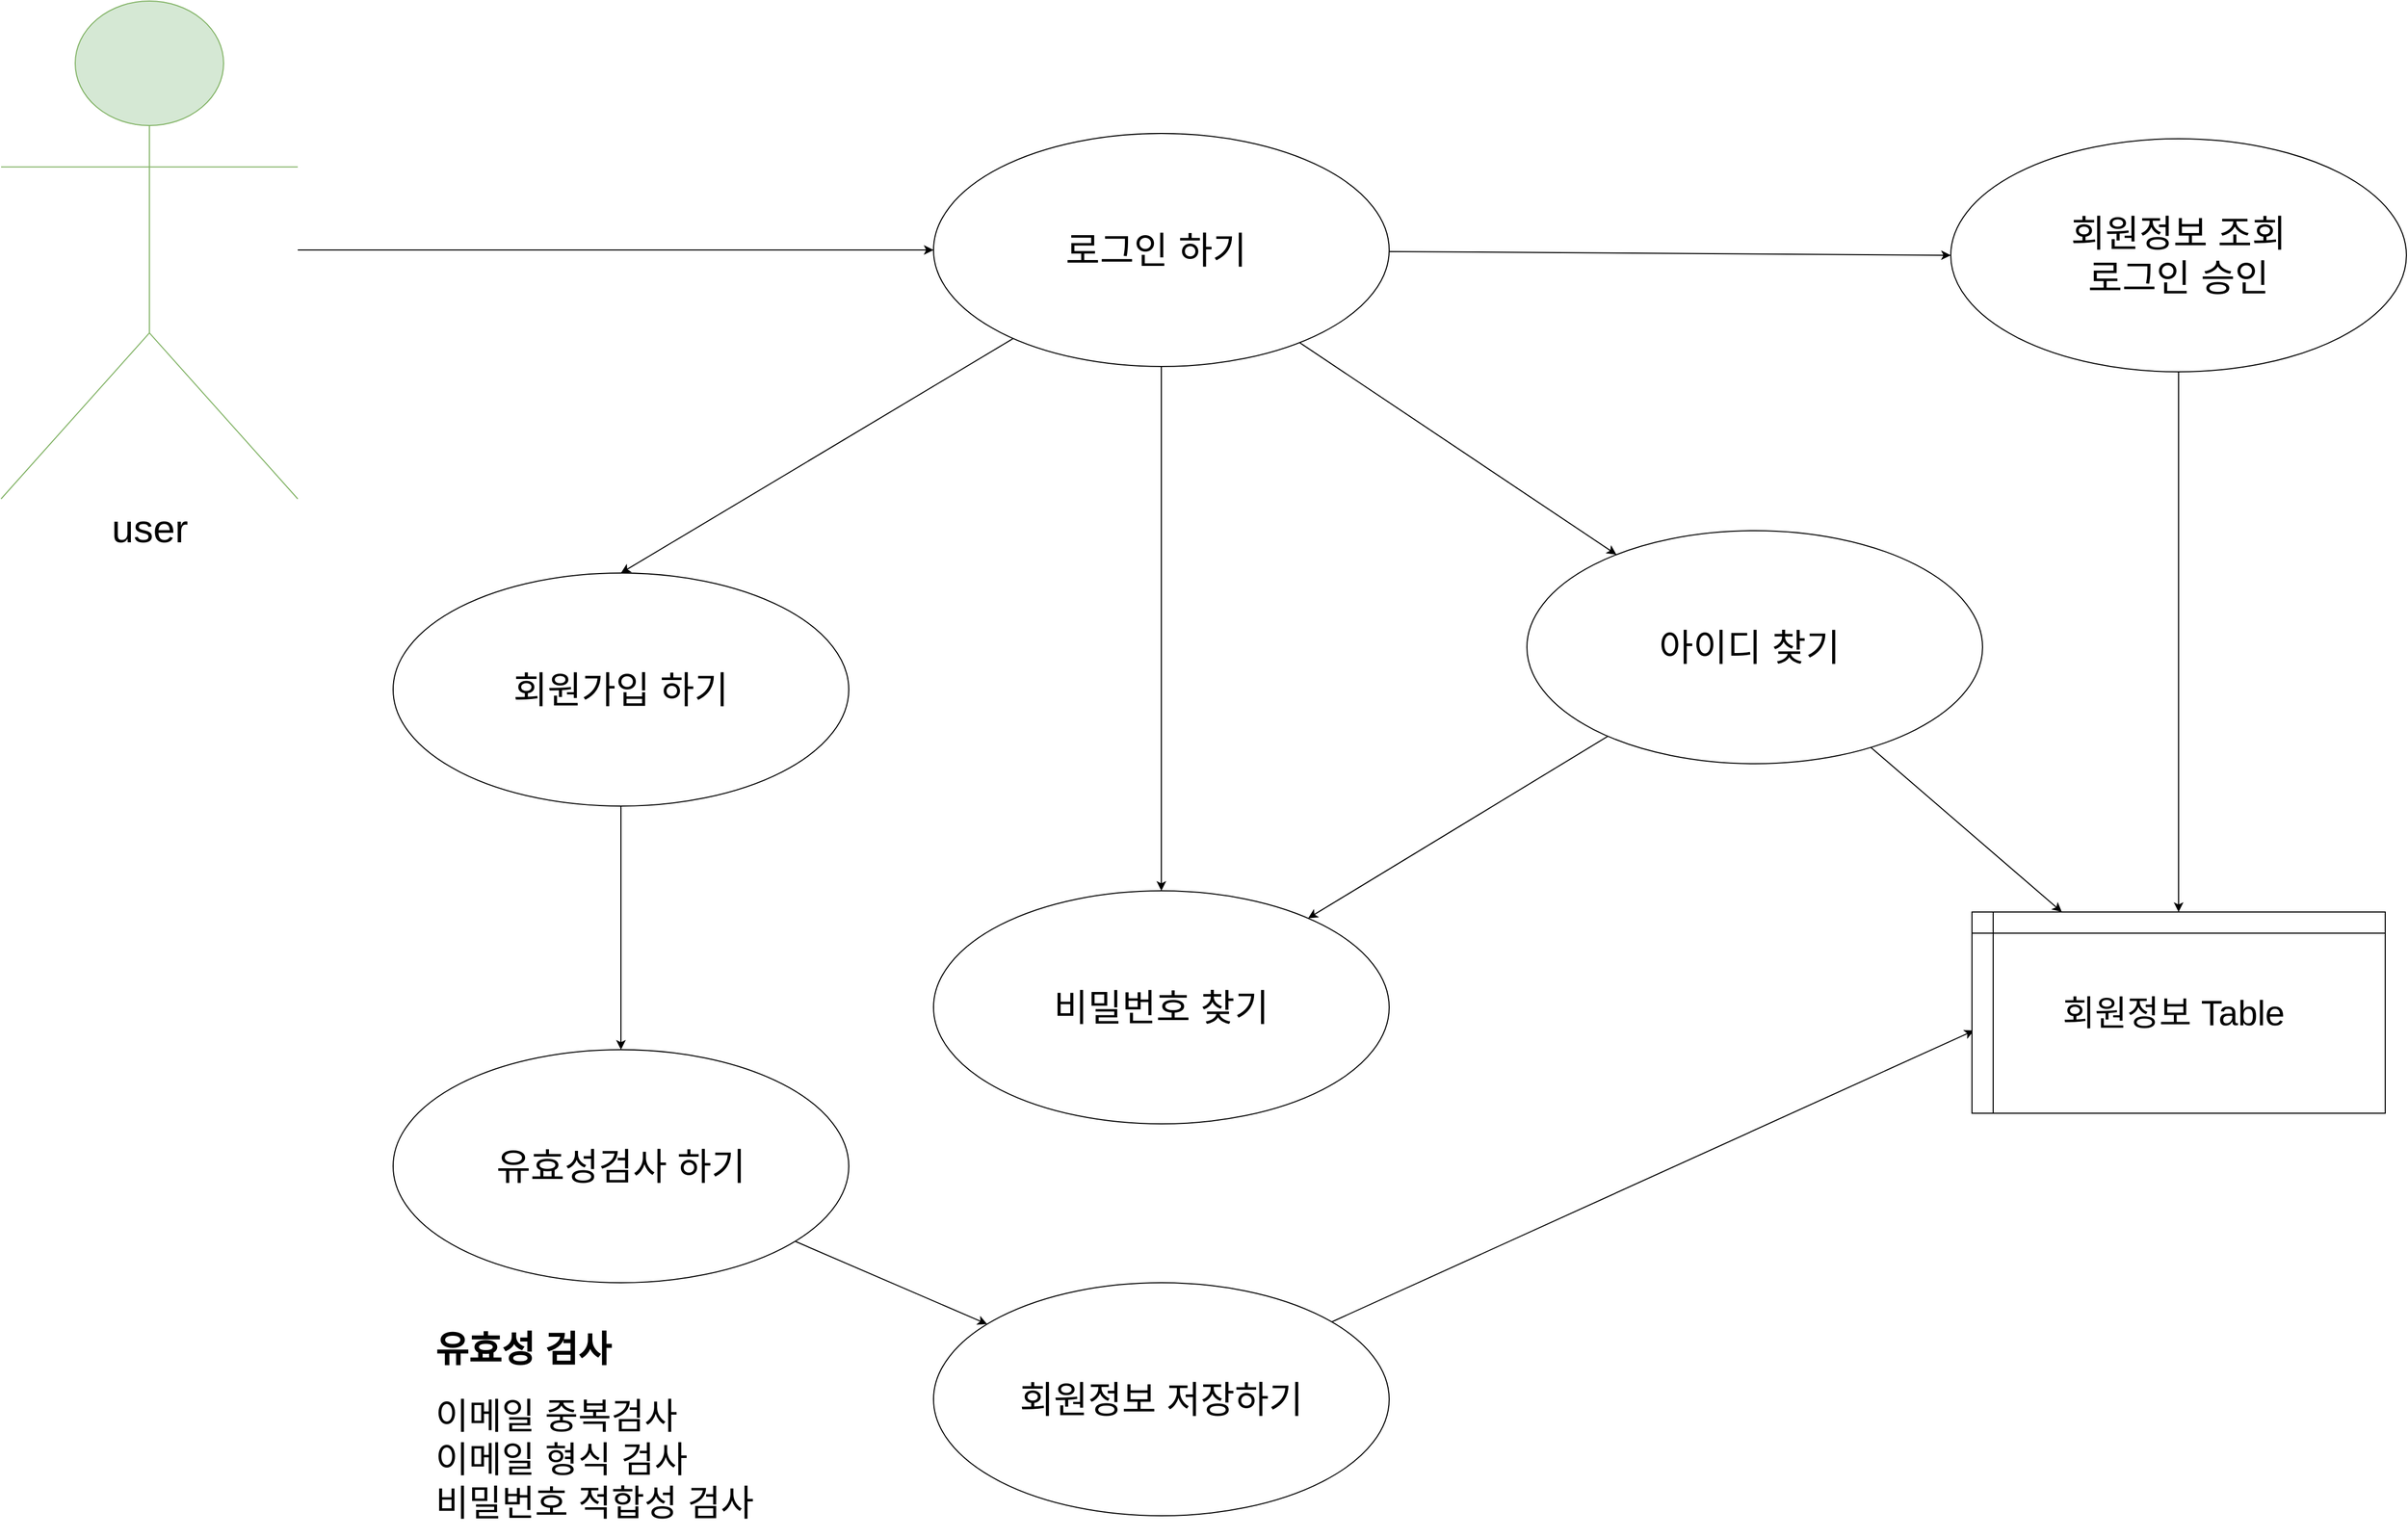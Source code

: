 <mxfile version="21.3.5" type="device">
  <diagram name="페이지-1" id="u04Fi7n9D_amgBK0dXfo">
    <mxGraphModel dx="2868" dy="1512" grid="1" gridSize="10" guides="1" tooltips="1" connect="1" arrows="1" fold="1" page="1" pageScale="1" pageWidth="4681" pageHeight="3300" math="0" shadow="0">
      <root>
        <mxCell id="0" />
        <mxCell id="1" parent="0" />
        <mxCell id="AmVM3wQ6yCeUiGvBXNtz-12" style="edgeStyle=orthogonalEdgeStyle;rounded=0;orthogonalLoop=1;jettySize=auto;html=1;" edge="1" parent="1" source="AmVM3wQ6yCeUiGvBXNtz-1" target="AmVM3wQ6yCeUiGvBXNtz-11">
          <mxGeometry relative="1" as="geometry" />
        </mxCell>
        <mxCell id="AmVM3wQ6yCeUiGvBXNtz-1" value="user&lt;br style=&quot;font-size: 37px;&quot;&gt;" style="shape=umlActor;verticalLabelPosition=bottom;verticalAlign=top;html=1;outlineConnect=0;fontSize=37;fillColor=#d5e8d4;strokeColor=#82b366;" vertex="1" parent="1">
          <mxGeometry x="120" y="40" width="280" height="470" as="geometry" />
        </mxCell>
        <mxCell id="AmVM3wQ6yCeUiGvBXNtz-17" style="rounded=0;orthogonalLoop=1;jettySize=auto;html=1;entryX=0.5;entryY=0;entryDx=0;entryDy=0;" edge="1" parent="1" source="AmVM3wQ6yCeUiGvBXNtz-11" target="AmVM3wQ6yCeUiGvBXNtz-13">
          <mxGeometry relative="1" as="geometry" />
        </mxCell>
        <mxCell id="AmVM3wQ6yCeUiGvBXNtz-19" style="rounded=0;orthogonalLoop=1;jettySize=auto;html=1;" edge="1" parent="1" source="AmVM3wQ6yCeUiGvBXNtz-11" target="AmVM3wQ6yCeUiGvBXNtz-15">
          <mxGeometry relative="1" as="geometry" />
        </mxCell>
        <mxCell id="AmVM3wQ6yCeUiGvBXNtz-21" style="rounded=0;orthogonalLoop=1;jettySize=auto;html=1;" edge="1" parent="1" source="AmVM3wQ6yCeUiGvBXNtz-11" target="AmVM3wQ6yCeUiGvBXNtz-16">
          <mxGeometry relative="1" as="geometry" />
        </mxCell>
        <mxCell id="AmVM3wQ6yCeUiGvBXNtz-32" style="edgeStyle=none;shape=connector;rounded=0;orthogonalLoop=1;jettySize=auto;html=1;labelBackgroundColor=default;strokeColor=default;fontFamily=Helvetica;fontSize=11;fontColor=default;endArrow=classic;entryX=0;entryY=0.5;entryDx=0;entryDy=0;" edge="1" parent="1" source="AmVM3wQ6yCeUiGvBXNtz-11" target="AmVM3wQ6yCeUiGvBXNtz-31">
          <mxGeometry relative="1" as="geometry">
            <mxPoint x="1660" y="275" as="targetPoint" />
          </mxGeometry>
        </mxCell>
        <mxCell id="AmVM3wQ6yCeUiGvBXNtz-11" value="로그인 하기&amp;nbsp;" style="ellipse;whiteSpace=wrap;html=1;fontSize=35;" vertex="1" parent="1">
          <mxGeometry x="1000" y="165" width="430" height="220" as="geometry" />
        </mxCell>
        <mxCell id="AmVM3wQ6yCeUiGvBXNtz-26" style="edgeStyle=none;shape=connector;rounded=0;orthogonalLoop=1;jettySize=auto;html=1;labelBackgroundColor=default;strokeColor=default;fontFamily=Helvetica;fontSize=11;fontColor=default;endArrow=classic;" edge="1" parent="1" source="AmVM3wQ6yCeUiGvBXNtz-13" target="AmVM3wQ6yCeUiGvBXNtz-22">
          <mxGeometry relative="1" as="geometry" />
        </mxCell>
        <mxCell id="AmVM3wQ6yCeUiGvBXNtz-13" value="회원가입 하기" style="ellipse;whiteSpace=wrap;html=1;fontSize=35;" vertex="1" parent="1">
          <mxGeometry x="490" y="580" width="430" height="220" as="geometry" />
        </mxCell>
        <mxCell id="AmVM3wQ6yCeUiGvBXNtz-20" style="rounded=0;orthogonalLoop=1;jettySize=auto;html=1;" edge="1" parent="1" source="AmVM3wQ6yCeUiGvBXNtz-15" target="AmVM3wQ6yCeUiGvBXNtz-16">
          <mxGeometry relative="1" as="geometry" />
        </mxCell>
        <mxCell id="AmVM3wQ6yCeUiGvBXNtz-34" style="edgeStyle=none;shape=connector;rounded=0;orthogonalLoop=1;jettySize=auto;html=1;labelBackgroundColor=default;strokeColor=default;fontFamily=Helvetica;fontSize=11;fontColor=default;endArrow=classic;" edge="1" parent="1" source="AmVM3wQ6yCeUiGvBXNtz-15" target="AmVM3wQ6yCeUiGvBXNtz-28">
          <mxGeometry relative="1" as="geometry" />
        </mxCell>
        <mxCell id="AmVM3wQ6yCeUiGvBXNtz-15" value="아이디 찾기&amp;nbsp;" style="ellipse;whiteSpace=wrap;html=1;fontSize=35;" vertex="1" parent="1">
          <mxGeometry x="1560" y="540" width="430" height="220" as="geometry" />
        </mxCell>
        <mxCell id="AmVM3wQ6yCeUiGvBXNtz-16" value="비밀번호 찾기" style="ellipse;whiteSpace=wrap;html=1;fontSize=35;" vertex="1" parent="1">
          <mxGeometry x="1000" y="880" width="430" height="220" as="geometry" />
        </mxCell>
        <mxCell id="AmVM3wQ6yCeUiGvBXNtz-30" style="edgeStyle=none;shape=connector;rounded=0;orthogonalLoop=1;jettySize=auto;html=1;labelBackgroundColor=default;strokeColor=default;fontFamily=Helvetica;fontSize=11;fontColor=default;endArrow=classic;" edge="1" parent="1" source="AmVM3wQ6yCeUiGvBXNtz-22" target="AmVM3wQ6yCeUiGvBXNtz-27">
          <mxGeometry relative="1" as="geometry" />
        </mxCell>
        <mxCell id="AmVM3wQ6yCeUiGvBXNtz-22" value="유효성검사 하기" style="ellipse;whiteSpace=wrap;html=1;fontSize=35;" vertex="1" parent="1">
          <mxGeometry x="490" y="1030" width="430" height="220" as="geometry" />
        </mxCell>
        <mxCell id="AmVM3wQ6yCeUiGvBXNtz-25" value="&lt;h1 style=&quot;font-size: 34px;&quot;&gt;유효성 검사&lt;/h1&gt;&lt;div style=&quot;font-size: 34px;&quot;&gt;이메일 중복검사&lt;/div&gt;&lt;div style=&quot;font-size: 34px;&quot;&gt;이메일 형식 검사&lt;/div&gt;&lt;div style=&quot;font-size: 34px;&quot;&gt;비밀번호 적합성 검사&lt;/div&gt;&lt;div style=&quot;font-size: 34px;&quot;&gt;&lt;br&gt;&lt;/div&gt;" style="text;html=1;strokeColor=none;fillColor=none;spacing=5;spacingTop=-20;whiteSpace=wrap;overflow=hidden;rounded=0;fontSize=34;fontFamily=Helvetica;fontColor=default;" vertex="1" parent="1">
          <mxGeometry x="525" y="1280" width="360" height="210" as="geometry" />
        </mxCell>
        <mxCell id="AmVM3wQ6yCeUiGvBXNtz-29" style="edgeStyle=none;shape=connector;rounded=0;orthogonalLoop=1;jettySize=auto;html=1;entryX=0.005;entryY=0.589;entryDx=0;entryDy=0;entryPerimeter=0;labelBackgroundColor=default;strokeColor=default;fontFamily=Helvetica;fontSize=11;fontColor=default;endArrow=classic;" edge="1" parent="1" source="AmVM3wQ6yCeUiGvBXNtz-27" target="AmVM3wQ6yCeUiGvBXNtz-28">
          <mxGeometry relative="1" as="geometry" />
        </mxCell>
        <mxCell id="AmVM3wQ6yCeUiGvBXNtz-27" value="회원정보 저장하기" style="ellipse;whiteSpace=wrap;html=1;fontSize=35;" vertex="1" parent="1">
          <mxGeometry x="1000" y="1250" width="430" height="220" as="geometry" />
        </mxCell>
        <mxCell id="AmVM3wQ6yCeUiGvBXNtz-28" value="&lt;font style=&quot;font-size: 33px;&quot;&gt;회원정보 Table&amp;nbsp;&lt;/font&gt;" style="shape=internalStorage;whiteSpace=wrap;html=1;backgroundOutline=1;fontFamily=Helvetica;fontSize=11;fontColor=default;" vertex="1" parent="1">
          <mxGeometry x="1980" y="900" width="390" height="190" as="geometry" />
        </mxCell>
        <mxCell id="AmVM3wQ6yCeUiGvBXNtz-33" style="edgeStyle=none;shape=connector;rounded=0;orthogonalLoop=1;jettySize=auto;html=1;labelBackgroundColor=default;strokeColor=default;fontFamily=Helvetica;fontSize=11;fontColor=default;endArrow=classic;" edge="1" parent="1" source="AmVM3wQ6yCeUiGvBXNtz-31" target="AmVM3wQ6yCeUiGvBXNtz-28">
          <mxGeometry relative="1" as="geometry" />
        </mxCell>
        <mxCell id="AmVM3wQ6yCeUiGvBXNtz-31" value="회원정보 조회&lt;br&gt;로그인 승인" style="ellipse;whiteSpace=wrap;html=1;fontSize=35;" vertex="1" parent="1">
          <mxGeometry x="1960" y="170" width="430" height="220" as="geometry" />
        </mxCell>
      </root>
    </mxGraphModel>
  </diagram>
</mxfile>
